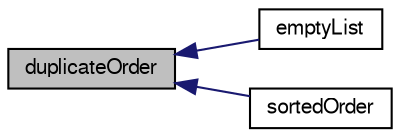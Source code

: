 digraph "duplicateOrder"
{
  bgcolor="transparent";
  edge [fontname="FreeSans",fontsize="10",labelfontname="FreeSans",labelfontsize="10"];
  node [fontname="FreeSans",fontsize="10",shape=record];
  rankdir="LR";
  Node9204 [label="duplicateOrder",height=0.2,width=0.4,color="black", fillcolor="grey75", style="filled", fontcolor="black"];
  Node9204 -> Node9205 [dir="back",color="midnightblue",fontsize="10",style="solid",fontname="FreeSans"];
  Node9205 [label="emptyList",height=0.2,width=0.4,color="black",URL="$a21124.html#aac3dd6ff6f51f3841ba88a3adb29e073",tooltip="Return reference to zero-sized list. Compare to List::null() which returns. "];
  Node9204 -> Node9206 [dir="back",color="midnightblue",fontsize="10",style="solid",fontname="FreeSans"];
  Node9206 [label="sortedOrder",height=0.2,width=0.4,color="black",URL="$a21124.html#abc7fb43ebda581aa208aa55883d6d37f"];
}
